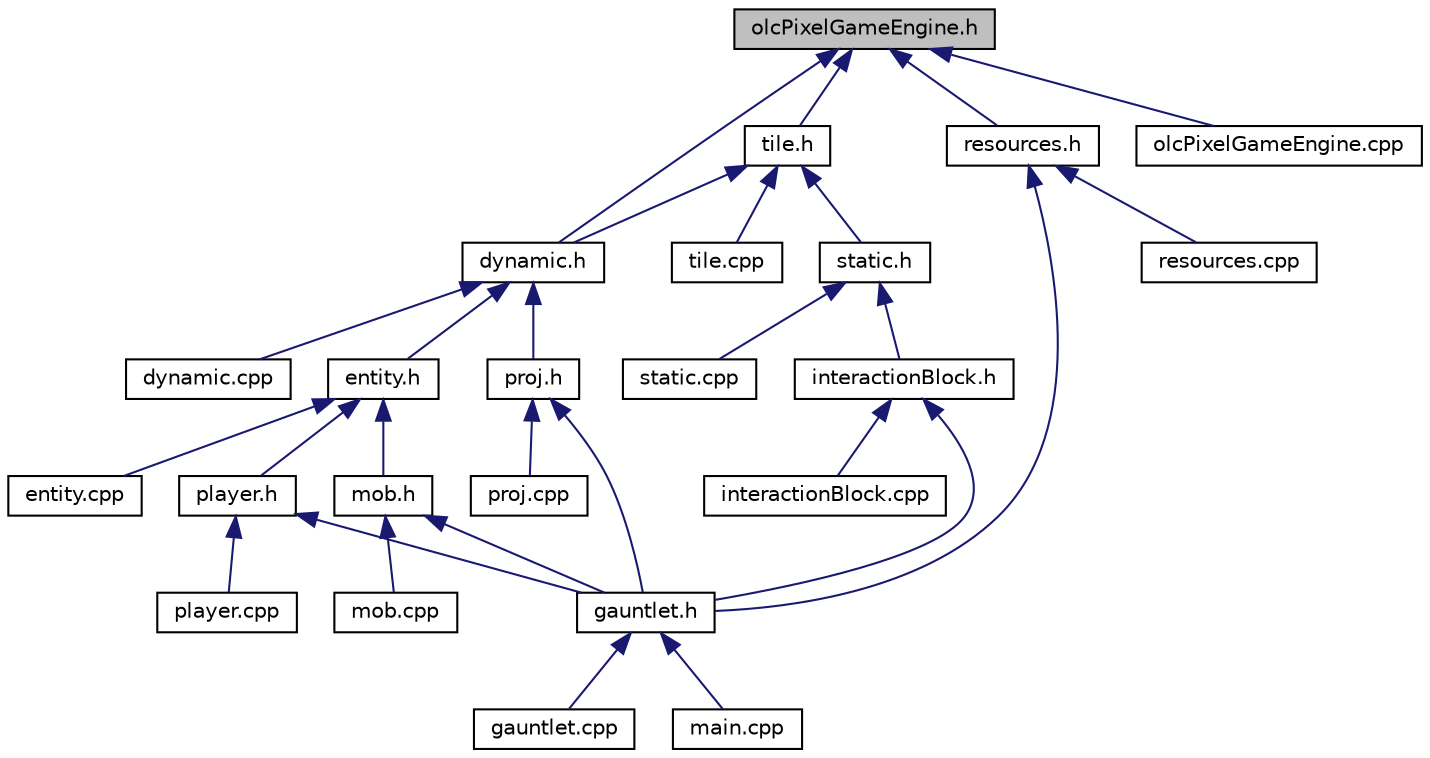 digraph "olcPixelGameEngine.h"
{
 // LATEX_PDF_SIZE
  edge [fontname="Helvetica",fontsize="10",labelfontname="Helvetica",labelfontsize="10"];
  node [fontname="Helvetica",fontsize="10",shape=record];
  Node1 [label="olcPixelGameEngine.h",height=0.2,width=0.4,color="black", fillcolor="grey75", style="filled", fontcolor="black",tooltip=" "];
  Node1 -> Node2 [dir="back",color="midnightblue",fontsize="10",style="solid",fontname="Helvetica"];
  Node2 [label="dynamic.h",height=0.2,width=0.4,color="black", fillcolor="white", style="filled",URL="$dynamic_8h.html",tooltip=" "];
  Node2 -> Node3 [dir="back",color="midnightblue",fontsize="10",style="solid",fontname="Helvetica"];
  Node3 [label="dynamic.cpp",height=0.2,width=0.4,color="black", fillcolor="white", style="filled",URL="$dynamic_8cpp.html",tooltip=" "];
  Node2 -> Node4 [dir="back",color="midnightblue",fontsize="10",style="solid",fontname="Helvetica"];
  Node4 [label="entity.h",height=0.2,width=0.4,color="black", fillcolor="white", style="filled",URL="$entity_8h.html",tooltip=" "];
  Node4 -> Node5 [dir="back",color="midnightblue",fontsize="10",style="solid",fontname="Helvetica"];
  Node5 [label="entity.cpp",height=0.2,width=0.4,color="black", fillcolor="white", style="filled",URL="$entity_8cpp.html",tooltip=" "];
  Node4 -> Node6 [dir="back",color="midnightblue",fontsize="10",style="solid",fontname="Helvetica"];
  Node6 [label="mob.h",height=0.2,width=0.4,color="black", fillcolor="white", style="filled",URL="$mob_8h.html",tooltip=" "];
  Node6 -> Node7 [dir="back",color="midnightblue",fontsize="10",style="solid",fontname="Helvetica"];
  Node7 [label="gauntlet.h",height=0.2,width=0.4,color="black", fillcolor="white", style="filled",URL="$gauntlet_8h.html",tooltip=" "];
  Node7 -> Node8 [dir="back",color="midnightblue",fontsize="10",style="solid",fontname="Helvetica"];
  Node8 [label="gauntlet.cpp",height=0.2,width=0.4,color="black", fillcolor="white", style="filled",URL="$gauntlet_8cpp.html",tooltip=" "];
  Node7 -> Node9 [dir="back",color="midnightblue",fontsize="10",style="solid",fontname="Helvetica"];
  Node9 [label="main.cpp",height=0.2,width=0.4,color="black", fillcolor="white", style="filled",URL="$main_8cpp.html",tooltip=" "];
  Node6 -> Node10 [dir="back",color="midnightblue",fontsize="10",style="solid",fontname="Helvetica"];
  Node10 [label="mob.cpp",height=0.2,width=0.4,color="black", fillcolor="white", style="filled",URL="$mob_8cpp.html",tooltip=" "];
  Node4 -> Node11 [dir="back",color="midnightblue",fontsize="10",style="solid",fontname="Helvetica"];
  Node11 [label="player.h",height=0.2,width=0.4,color="black", fillcolor="white", style="filled",URL="$player_8h.html",tooltip=" "];
  Node11 -> Node7 [dir="back",color="midnightblue",fontsize="10",style="solid",fontname="Helvetica"];
  Node11 -> Node12 [dir="back",color="midnightblue",fontsize="10",style="solid",fontname="Helvetica"];
  Node12 [label="player.cpp",height=0.2,width=0.4,color="black", fillcolor="white", style="filled",URL="$player_8cpp.html",tooltip=" "];
  Node2 -> Node13 [dir="back",color="midnightblue",fontsize="10",style="solid",fontname="Helvetica"];
  Node13 [label="proj.h",height=0.2,width=0.4,color="black", fillcolor="white", style="filled",URL="$proj_8h.html",tooltip=" "];
  Node13 -> Node7 [dir="back",color="midnightblue",fontsize="10",style="solid",fontname="Helvetica"];
  Node13 -> Node14 [dir="back",color="midnightblue",fontsize="10",style="solid",fontname="Helvetica"];
  Node14 [label="proj.cpp",height=0.2,width=0.4,color="black", fillcolor="white", style="filled",URL="$proj_8cpp.html",tooltip=" "];
  Node1 -> Node15 [dir="back",color="midnightblue",fontsize="10",style="solid",fontname="Helvetica"];
  Node15 [label="olcPixelGameEngine.cpp",height=0.2,width=0.4,color="black", fillcolor="white", style="filled",URL="$olc_pixel_game_engine_8cpp.html",tooltip=" "];
  Node1 -> Node16 [dir="back",color="midnightblue",fontsize="10",style="solid",fontname="Helvetica"];
  Node16 [label="resources.h",height=0.2,width=0.4,color="black", fillcolor="white", style="filled",URL="$resources_8h.html",tooltip=" "];
  Node16 -> Node7 [dir="back",color="midnightblue",fontsize="10",style="solid",fontname="Helvetica"];
  Node16 -> Node17 [dir="back",color="midnightblue",fontsize="10",style="solid",fontname="Helvetica"];
  Node17 [label="resources.cpp",height=0.2,width=0.4,color="black", fillcolor="white", style="filled",URL="$resources_8cpp.html",tooltip=" "];
  Node1 -> Node18 [dir="back",color="midnightblue",fontsize="10",style="solid",fontname="Helvetica"];
  Node18 [label="tile.h",height=0.2,width=0.4,color="black", fillcolor="white", style="filled",URL="$tile_8h.html",tooltip=" "];
  Node18 -> Node2 [dir="back",color="midnightblue",fontsize="10",style="solid",fontname="Helvetica"];
  Node18 -> Node19 [dir="back",color="midnightblue",fontsize="10",style="solid",fontname="Helvetica"];
  Node19 [label="static.h",height=0.2,width=0.4,color="black", fillcolor="white", style="filled",URL="$static_8h.html",tooltip=" "];
  Node19 -> Node20 [dir="back",color="midnightblue",fontsize="10",style="solid",fontname="Helvetica"];
  Node20 [label="interactionBlock.h",height=0.2,width=0.4,color="black", fillcolor="white", style="filled",URL="$interaction_block_8h.html",tooltip=" "];
  Node20 -> Node7 [dir="back",color="midnightblue",fontsize="10",style="solid",fontname="Helvetica"];
  Node20 -> Node21 [dir="back",color="midnightblue",fontsize="10",style="solid",fontname="Helvetica"];
  Node21 [label="interactionBlock.cpp",height=0.2,width=0.4,color="black", fillcolor="white", style="filled",URL="$interaction_block_8cpp.html",tooltip=" "];
  Node19 -> Node22 [dir="back",color="midnightblue",fontsize="10",style="solid",fontname="Helvetica"];
  Node22 [label="static.cpp",height=0.2,width=0.4,color="black", fillcolor="white", style="filled",URL="$static_8cpp.html",tooltip=" "];
  Node18 -> Node23 [dir="back",color="midnightblue",fontsize="10",style="solid",fontname="Helvetica"];
  Node23 [label="tile.cpp",height=0.2,width=0.4,color="black", fillcolor="white", style="filled",URL="$tile_8cpp.html",tooltip=" "];
}
